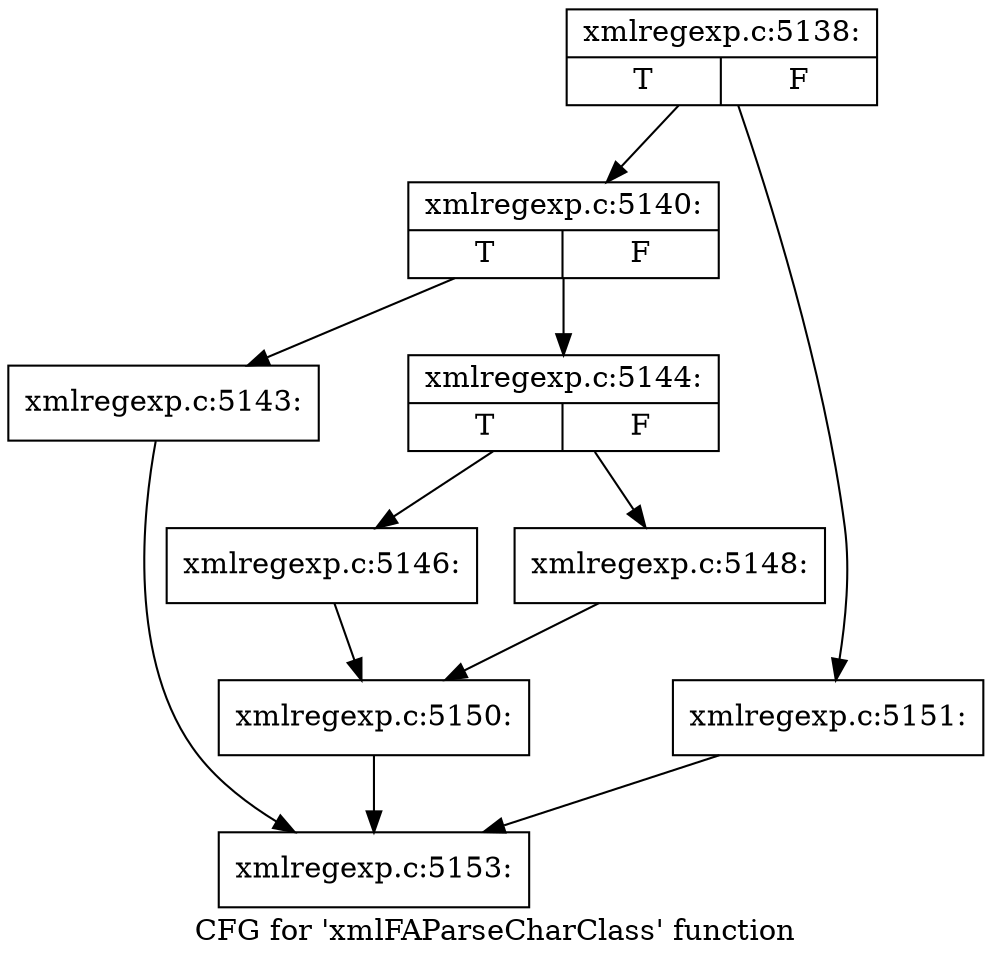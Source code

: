 digraph "CFG for 'xmlFAParseCharClass' function" {
	label="CFG for 'xmlFAParseCharClass' function";

	Node0x42e0e90 [shape=record,label="{xmlregexp.c:5138:|{<s0>T|<s1>F}}"];
	Node0x42e0e90 -> Node0x42e3b70;
	Node0x42e0e90 -> Node0x42e0f20;
	Node0x42e3b70 [shape=record,label="{xmlregexp.c:5140:|{<s0>T|<s1>F}}"];
	Node0x42e3b70 -> Node0x42e4b10;
	Node0x42e3b70 -> Node0x42e4b60;
	Node0x42e4b10 [shape=record,label="{xmlregexp.c:5143:}"];
	Node0x42e4b10 -> Node0x42e3bc0;
	Node0x42e4b60 [shape=record,label="{xmlregexp.c:5144:|{<s0>T|<s1>F}}"];
	Node0x42e4b60 -> Node0x42e57e0;
	Node0x42e4b60 -> Node0x42e5b60;
	Node0x42e57e0 [shape=record,label="{xmlregexp.c:5146:}"];
	Node0x42e57e0 -> Node0x42e5b10;
	Node0x42e5b60 [shape=record,label="{xmlregexp.c:5148:}"];
	Node0x42e5b60 -> Node0x42e5b10;
	Node0x42e5b10 [shape=record,label="{xmlregexp.c:5150:}"];
	Node0x42e5b10 -> Node0x42e3bc0;
	Node0x42e0f20 [shape=record,label="{xmlregexp.c:5151:}"];
	Node0x42e0f20 -> Node0x42e3bc0;
	Node0x42e3bc0 [shape=record,label="{xmlregexp.c:5153:}"];
}

